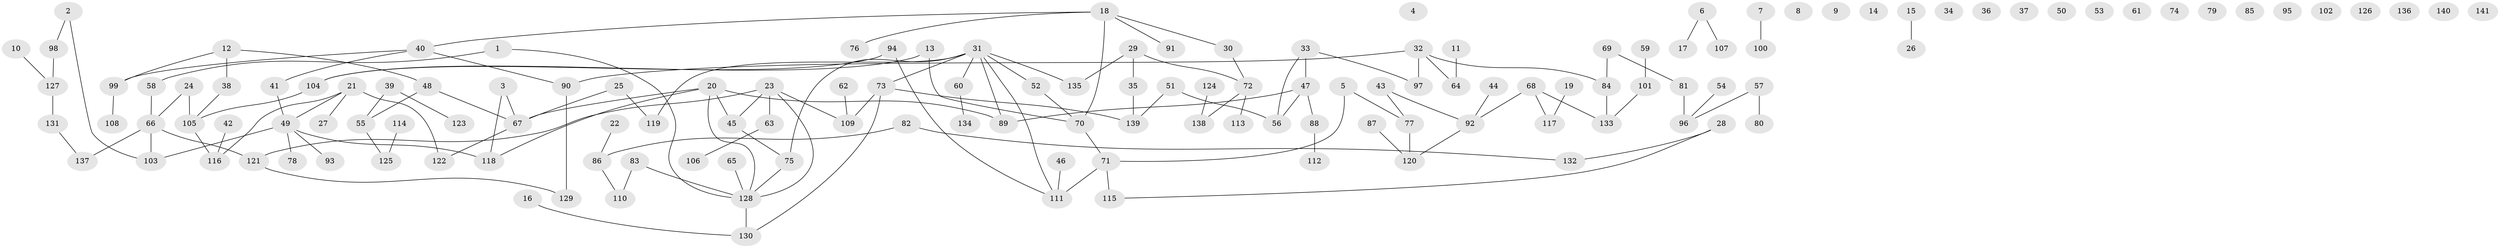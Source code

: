 // Generated by graph-tools (version 1.1) at 2025/12/03/09/25 04:12:55]
// undirected, 141 vertices, 145 edges
graph export_dot {
graph [start="1"]
  node [color=gray90,style=filled];
  1;
  2;
  3;
  4;
  5;
  6;
  7;
  8;
  9;
  10;
  11;
  12;
  13;
  14;
  15;
  16;
  17;
  18;
  19;
  20;
  21;
  22;
  23;
  24;
  25;
  26;
  27;
  28;
  29;
  30;
  31;
  32;
  33;
  34;
  35;
  36;
  37;
  38;
  39;
  40;
  41;
  42;
  43;
  44;
  45;
  46;
  47;
  48;
  49;
  50;
  51;
  52;
  53;
  54;
  55;
  56;
  57;
  58;
  59;
  60;
  61;
  62;
  63;
  64;
  65;
  66;
  67;
  68;
  69;
  70;
  71;
  72;
  73;
  74;
  75;
  76;
  77;
  78;
  79;
  80;
  81;
  82;
  83;
  84;
  85;
  86;
  87;
  88;
  89;
  90;
  91;
  92;
  93;
  94;
  95;
  96;
  97;
  98;
  99;
  100;
  101;
  102;
  103;
  104;
  105;
  106;
  107;
  108;
  109;
  110;
  111;
  112;
  113;
  114;
  115;
  116;
  117;
  118;
  119;
  120;
  121;
  122;
  123;
  124;
  125;
  126;
  127;
  128;
  129;
  130;
  131;
  132;
  133;
  134;
  135;
  136;
  137;
  138;
  139;
  140;
  141;
  1 -- 58;
  1 -- 128;
  2 -- 98;
  2 -- 103;
  3 -- 67;
  3 -- 118;
  5 -- 71;
  5 -- 77;
  6 -- 17;
  6 -- 107;
  7 -- 100;
  10 -- 127;
  11 -- 64;
  12 -- 38;
  12 -- 48;
  12 -- 99;
  13 -- 70;
  13 -- 104;
  15 -- 26;
  16 -- 130;
  18 -- 30;
  18 -- 40;
  18 -- 70;
  18 -- 76;
  18 -- 91;
  19 -- 117;
  20 -- 45;
  20 -- 67;
  20 -- 89;
  20 -- 118;
  20 -- 128;
  21 -- 27;
  21 -- 49;
  21 -- 116;
  21 -- 122;
  22 -- 86;
  23 -- 45;
  23 -- 63;
  23 -- 109;
  23 -- 121;
  23 -- 128;
  24 -- 66;
  24 -- 105;
  25 -- 67;
  25 -- 119;
  28 -- 115;
  28 -- 132;
  29 -- 35;
  29 -- 72;
  29 -- 135;
  30 -- 72;
  31 -- 52;
  31 -- 60;
  31 -- 73;
  31 -- 75;
  31 -- 89;
  31 -- 111;
  31 -- 119;
  31 -- 135;
  32 -- 64;
  32 -- 84;
  32 -- 90;
  32 -- 97;
  33 -- 47;
  33 -- 56;
  33 -- 97;
  35 -- 139;
  38 -- 105;
  39 -- 55;
  39 -- 123;
  40 -- 41;
  40 -- 90;
  40 -- 99;
  41 -- 49;
  42 -- 116;
  43 -- 77;
  43 -- 92;
  44 -- 92;
  45 -- 75;
  46 -- 111;
  47 -- 56;
  47 -- 88;
  47 -- 89;
  48 -- 55;
  48 -- 67;
  49 -- 78;
  49 -- 93;
  49 -- 103;
  49 -- 118;
  51 -- 56;
  51 -- 139;
  52 -- 70;
  54 -- 96;
  55 -- 125;
  57 -- 80;
  57 -- 96;
  58 -- 66;
  59 -- 101;
  60 -- 134;
  62 -- 109;
  63 -- 106;
  65 -- 128;
  66 -- 103;
  66 -- 121;
  66 -- 137;
  67 -- 122;
  68 -- 92;
  68 -- 117;
  68 -- 133;
  69 -- 81;
  69 -- 84;
  70 -- 71;
  71 -- 111;
  71 -- 115;
  72 -- 113;
  72 -- 138;
  73 -- 109;
  73 -- 130;
  73 -- 139;
  75 -- 128;
  77 -- 120;
  81 -- 96;
  82 -- 86;
  82 -- 132;
  83 -- 110;
  83 -- 128;
  84 -- 133;
  86 -- 110;
  87 -- 120;
  88 -- 112;
  90 -- 129;
  92 -- 120;
  94 -- 104;
  94 -- 111;
  98 -- 127;
  99 -- 108;
  101 -- 133;
  104 -- 105;
  105 -- 116;
  114 -- 125;
  121 -- 129;
  124 -- 138;
  127 -- 131;
  128 -- 130;
  131 -- 137;
}
